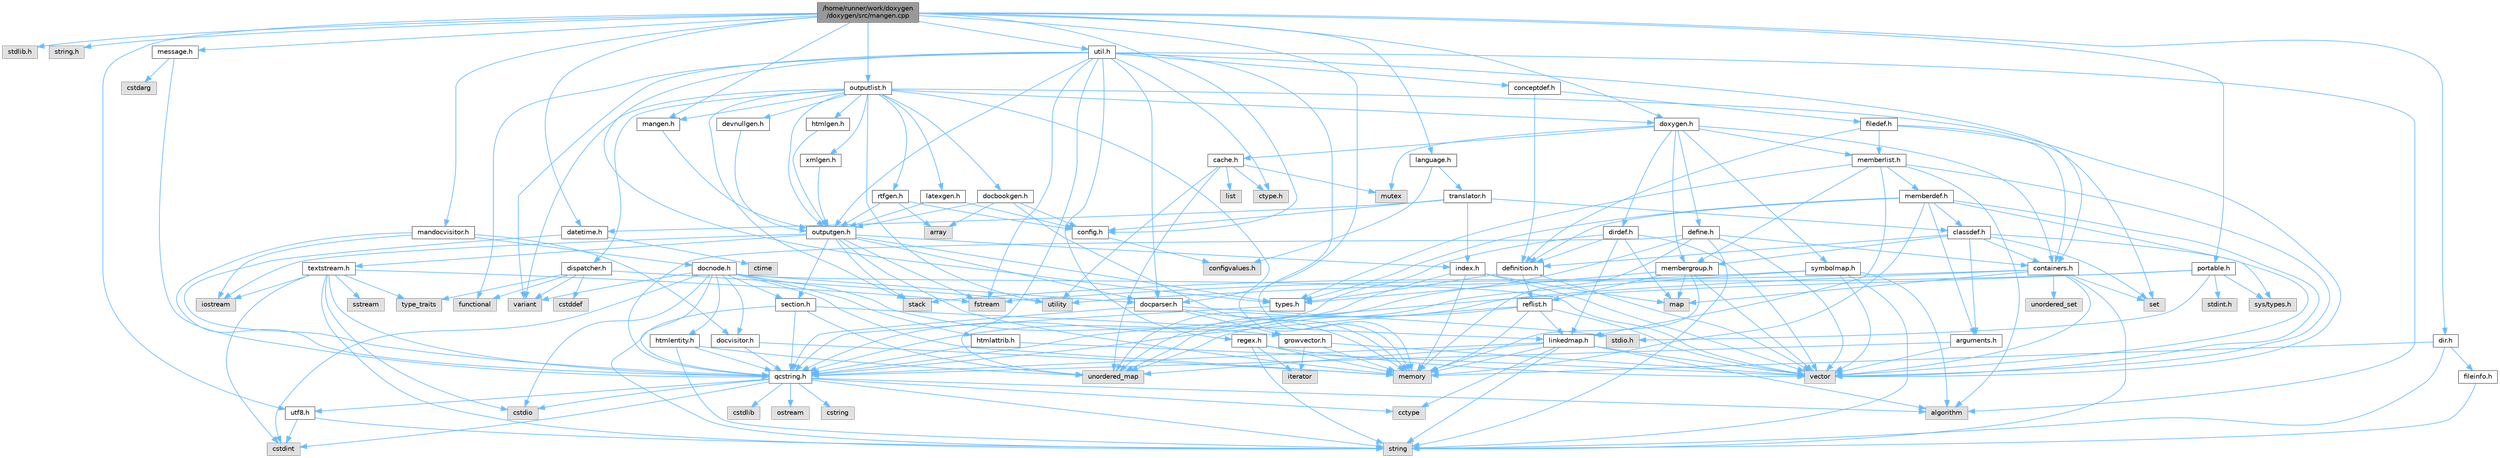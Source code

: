 digraph "/home/runner/work/doxygen/doxygen/src/mangen.cpp"
{
 // INTERACTIVE_SVG=YES
 // LATEX_PDF_SIZE
  bgcolor="transparent";
  edge [fontname=Helvetica,fontsize=10,labelfontname=Helvetica,labelfontsize=10];
  node [fontname=Helvetica,fontsize=10,shape=box,height=0.2,width=0.4];
  Node1 [id="Node000001",label="/home/runner/work/doxygen\l/doxygen/src/mangen.cpp",height=0.2,width=0.4,color="gray40", fillcolor="grey60", style="filled", fontcolor="black",tooltip=" "];
  Node1 -> Node2 [id="edge1_Node000001_Node000002",color="steelblue1",style="solid",tooltip=" "];
  Node2 [id="Node000002",label="stdlib.h",height=0.2,width=0.4,color="grey60", fillcolor="#E0E0E0", style="filled",tooltip=" "];
  Node1 -> Node3 [id="edge2_Node000001_Node000003",color="steelblue1",style="solid",tooltip=" "];
  Node3 [id="Node000003",label="string.h",height=0.2,width=0.4,color="grey60", fillcolor="#E0E0E0", style="filled",tooltip=" "];
  Node1 -> Node4 [id="edge3_Node000001_Node000004",color="steelblue1",style="solid",tooltip=" "];
  Node4 [id="Node000004",label="message.h",height=0.2,width=0.4,color="grey40", fillcolor="white", style="filled",URL="$d2/d0d/message_8h.html",tooltip=" "];
  Node4 -> Node5 [id="edge4_Node000004_Node000005",color="steelblue1",style="solid",tooltip=" "];
  Node5 [id="Node000005",label="cstdarg",height=0.2,width=0.4,color="grey60", fillcolor="#E0E0E0", style="filled",tooltip=" "];
  Node4 -> Node6 [id="edge5_Node000004_Node000006",color="steelblue1",style="solid",tooltip=" "];
  Node6 [id="Node000006",label="qcstring.h",height=0.2,width=0.4,color="grey40", fillcolor="white", style="filled",URL="$d7/d5c/qcstring_8h.html",tooltip=" "];
  Node6 -> Node7 [id="edge6_Node000006_Node000007",color="steelblue1",style="solid",tooltip=" "];
  Node7 [id="Node000007",label="string",height=0.2,width=0.4,color="grey60", fillcolor="#E0E0E0", style="filled",tooltip=" "];
  Node6 -> Node8 [id="edge7_Node000006_Node000008",color="steelblue1",style="solid",tooltip=" "];
  Node8 [id="Node000008",label="algorithm",height=0.2,width=0.4,color="grey60", fillcolor="#E0E0E0", style="filled",tooltip=" "];
  Node6 -> Node9 [id="edge8_Node000006_Node000009",color="steelblue1",style="solid",tooltip=" "];
  Node9 [id="Node000009",label="cctype",height=0.2,width=0.4,color="grey60", fillcolor="#E0E0E0", style="filled",tooltip=" "];
  Node6 -> Node10 [id="edge9_Node000006_Node000010",color="steelblue1",style="solid",tooltip=" "];
  Node10 [id="Node000010",label="cstring",height=0.2,width=0.4,color="grey60", fillcolor="#E0E0E0", style="filled",tooltip=" "];
  Node6 -> Node11 [id="edge10_Node000006_Node000011",color="steelblue1",style="solid",tooltip=" "];
  Node11 [id="Node000011",label="cstdio",height=0.2,width=0.4,color="grey60", fillcolor="#E0E0E0", style="filled",tooltip=" "];
  Node6 -> Node12 [id="edge11_Node000006_Node000012",color="steelblue1",style="solid",tooltip=" "];
  Node12 [id="Node000012",label="cstdlib",height=0.2,width=0.4,color="grey60", fillcolor="#E0E0E0", style="filled",tooltip=" "];
  Node6 -> Node13 [id="edge12_Node000006_Node000013",color="steelblue1",style="solid",tooltip=" "];
  Node13 [id="Node000013",label="cstdint",height=0.2,width=0.4,color="grey60", fillcolor="#E0E0E0", style="filled",tooltip=" "];
  Node6 -> Node14 [id="edge13_Node000006_Node000014",color="steelblue1",style="solid",tooltip=" "];
  Node14 [id="Node000014",label="ostream",height=0.2,width=0.4,color="grey60", fillcolor="#E0E0E0", style="filled",tooltip=" "];
  Node6 -> Node15 [id="edge14_Node000006_Node000015",color="steelblue1",style="solid",tooltip=" "];
  Node15 [id="Node000015",label="utf8.h",height=0.2,width=0.4,color="grey40", fillcolor="white", style="filled",URL="$db/d7c/utf8_8h.html",tooltip="Various UTF8 related helper functions."];
  Node15 -> Node13 [id="edge15_Node000015_Node000013",color="steelblue1",style="solid",tooltip=" "];
  Node15 -> Node7 [id="edge16_Node000015_Node000007",color="steelblue1",style="solid",tooltip=" "];
  Node1 -> Node16 [id="edge17_Node000001_Node000016",color="steelblue1",style="solid",tooltip=" "];
  Node16 [id="Node000016",label="mangen.h",height=0.2,width=0.4,color="grey40", fillcolor="white", style="filled",URL="$da/dc0/mangen_8h.html",tooltip=" "];
  Node16 -> Node17 [id="edge18_Node000016_Node000017",color="steelblue1",style="solid",tooltip=" "];
  Node17 [id="Node000017",label="outputgen.h",height=0.2,width=0.4,color="grey40", fillcolor="white", style="filled",URL="$df/d06/outputgen_8h.html",tooltip=" "];
  Node17 -> Node18 [id="edge19_Node000017_Node000018",color="steelblue1",style="solid",tooltip=" "];
  Node18 [id="Node000018",label="memory",height=0.2,width=0.4,color="grey60", fillcolor="#E0E0E0", style="filled",tooltip=" "];
  Node17 -> Node19 [id="edge20_Node000017_Node000019",color="steelblue1",style="solid",tooltip=" "];
  Node19 [id="Node000019",label="stack",height=0.2,width=0.4,color="grey60", fillcolor="#E0E0E0", style="filled",tooltip=" "];
  Node17 -> Node20 [id="edge21_Node000017_Node000020",color="steelblue1",style="solid",tooltip=" "];
  Node20 [id="Node000020",label="iostream",height=0.2,width=0.4,color="grey60", fillcolor="#E0E0E0", style="filled",tooltip=" "];
  Node17 -> Node21 [id="edge22_Node000017_Node000021",color="steelblue1",style="solid",tooltip=" "];
  Node21 [id="Node000021",label="fstream",height=0.2,width=0.4,color="grey60", fillcolor="#E0E0E0", style="filled",tooltip=" "];
  Node17 -> Node22 [id="edge23_Node000017_Node000022",color="steelblue1",style="solid",tooltip=" "];
  Node22 [id="Node000022",label="types.h",height=0.2,width=0.4,color="grey40", fillcolor="white", style="filled",URL="$d9/d49/types_8h.html",tooltip="This file contains a number of basic enums and types."];
  Node22 -> Node6 [id="edge24_Node000022_Node000006",color="steelblue1",style="solid",tooltip=" "];
  Node17 -> Node23 [id="edge25_Node000017_Node000023",color="steelblue1",style="solid",tooltip=" "];
  Node23 [id="Node000023",label="index.h",height=0.2,width=0.4,color="grey40", fillcolor="white", style="filled",URL="$d1/db5/index_8h.html",tooltip=" "];
  Node23 -> Node18 [id="edge26_Node000023_Node000018",color="steelblue1",style="solid",tooltip=" "];
  Node23 -> Node24 [id="edge27_Node000023_Node000024",color="steelblue1",style="solid",tooltip=" "];
  Node24 [id="Node000024",label="vector",height=0.2,width=0.4,color="grey60", fillcolor="#E0E0E0", style="filled",tooltip=" "];
  Node23 -> Node25 [id="edge28_Node000023_Node000025",color="steelblue1",style="solid",tooltip=" "];
  Node25 [id="Node000025",label="map",height=0.2,width=0.4,color="grey60", fillcolor="#E0E0E0", style="filled",tooltip=" "];
  Node23 -> Node6 [id="edge29_Node000023_Node000006",color="steelblue1",style="solid",tooltip=" "];
  Node17 -> Node26 [id="edge30_Node000017_Node000026",color="steelblue1",style="solid",tooltip=" "];
  Node26 [id="Node000026",label="section.h",height=0.2,width=0.4,color="grey40", fillcolor="white", style="filled",URL="$d1/d2a/section_8h.html",tooltip=" "];
  Node26 -> Node7 [id="edge31_Node000026_Node000007",color="steelblue1",style="solid",tooltip=" "];
  Node26 -> Node27 [id="edge32_Node000026_Node000027",color="steelblue1",style="solid",tooltip=" "];
  Node27 [id="Node000027",label="unordered_map",height=0.2,width=0.4,color="grey60", fillcolor="#E0E0E0", style="filled",tooltip=" "];
  Node26 -> Node6 [id="edge33_Node000026_Node000006",color="steelblue1",style="solid",tooltip=" "];
  Node26 -> Node28 [id="edge34_Node000026_Node000028",color="steelblue1",style="solid",tooltip=" "];
  Node28 [id="Node000028",label="linkedmap.h",height=0.2,width=0.4,color="grey40", fillcolor="white", style="filled",URL="$da/de1/linkedmap_8h.html",tooltip=" "];
  Node28 -> Node27 [id="edge35_Node000028_Node000027",color="steelblue1",style="solid",tooltip=" "];
  Node28 -> Node24 [id="edge36_Node000028_Node000024",color="steelblue1",style="solid",tooltip=" "];
  Node28 -> Node18 [id="edge37_Node000028_Node000018",color="steelblue1",style="solid",tooltip=" "];
  Node28 -> Node7 [id="edge38_Node000028_Node000007",color="steelblue1",style="solid",tooltip=" "];
  Node28 -> Node8 [id="edge39_Node000028_Node000008",color="steelblue1",style="solid",tooltip=" "];
  Node28 -> Node9 [id="edge40_Node000028_Node000009",color="steelblue1",style="solid",tooltip=" "];
  Node28 -> Node6 [id="edge41_Node000028_Node000006",color="steelblue1",style="solid",tooltip=" "];
  Node17 -> Node29 [id="edge42_Node000017_Node000029",color="steelblue1",style="solid",tooltip=" "];
  Node29 [id="Node000029",label="textstream.h",height=0.2,width=0.4,color="grey40", fillcolor="white", style="filled",URL="$d4/d7d/textstream_8h.html",tooltip=" "];
  Node29 -> Node7 [id="edge43_Node000029_Node000007",color="steelblue1",style="solid",tooltip=" "];
  Node29 -> Node20 [id="edge44_Node000029_Node000020",color="steelblue1",style="solid",tooltip=" "];
  Node29 -> Node30 [id="edge45_Node000029_Node000030",color="steelblue1",style="solid",tooltip=" "];
  Node30 [id="Node000030",label="sstream",height=0.2,width=0.4,color="grey60", fillcolor="#E0E0E0", style="filled",tooltip=" "];
  Node29 -> Node13 [id="edge46_Node000029_Node000013",color="steelblue1",style="solid",tooltip=" "];
  Node29 -> Node11 [id="edge47_Node000029_Node000011",color="steelblue1",style="solid",tooltip=" "];
  Node29 -> Node21 [id="edge48_Node000029_Node000021",color="steelblue1",style="solid",tooltip=" "];
  Node29 -> Node31 [id="edge49_Node000029_Node000031",color="steelblue1",style="solid",tooltip=" "];
  Node31 [id="Node000031",label="type_traits",height=0.2,width=0.4,color="grey60", fillcolor="#E0E0E0", style="filled",tooltip=" "];
  Node29 -> Node6 [id="edge50_Node000029_Node000006",color="steelblue1",style="solid",tooltip=" "];
  Node17 -> Node32 [id="edge51_Node000017_Node000032",color="steelblue1",style="solid",tooltip=" "];
  Node32 [id="Node000032",label="docparser.h",height=0.2,width=0.4,color="grey40", fillcolor="white", style="filled",URL="$de/d9c/docparser_8h.html",tooltip=" "];
  Node32 -> Node33 [id="edge52_Node000032_Node000033",color="steelblue1",style="solid",tooltip=" "];
  Node33 [id="Node000033",label="stdio.h",height=0.2,width=0.4,color="grey60", fillcolor="#E0E0E0", style="filled",tooltip=" "];
  Node32 -> Node18 [id="edge53_Node000032_Node000018",color="steelblue1",style="solid",tooltip=" "];
  Node32 -> Node6 [id="edge54_Node000032_Node000006",color="steelblue1",style="solid",tooltip=" "];
  Node32 -> Node34 [id="edge55_Node000032_Node000034",color="steelblue1",style="solid",tooltip=" "];
  Node34 [id="Node000034",label="growvector.h",height=0.2,width=0.4,color="grey40", fillcolor="white", style="filled",URL="$d7/d50/growvector_8h.html",tooltip=" "];
  Node34 -> Node24 [id="edge56_Node000034_Node000024",color="steelblue1",style="solid",tooltip=" "];
  Node34 -> Node18 [id="edge57_Node000034_Node000018",color="steelblue1",style="solid",tooltip=" "];
  Node34 -> Node35 [id="edge58_Node000034_Node000035",color="steelblue1",style="solid",tooltip=" "];
  Node35 [id="Node000035",label="iterator",height=0.2,width=0.4,color="grey60", fillcolor="#E0E0E0", style="filled",tooltip=" "];
  Node1 -> Node36 [id="edge59_Node000001_Node000036",color="steelblue1",style="solid",tooltip=" "];
  Node36 [id="Node000036",label="config.h",height=0.2,width=0.4,color="grey40", fillcolor="white", style="filled",URL="$db/d16/config_8h.html",tooltip=" "];
  Node36 -> Node37 [id="edge60_Node000036_Node000037",color="steelblue1",style="solid",tooltip=" "];
  Node37 [id="Node000037",label="configvalues.h",height=0.2,width=0.4,color="grey60", fillcolor="#E0E0E0", style="filled",tooltip=" "];
  Node1 -> Node38 [id="edge61_Node000001_Node000038",color="steelblue1",style="solid",tooltip=" "];
  Node38 [id="Node000038",label="util.h",height=0.2,width=0.4,color="grey40", fillcolor="white", style="filled",URL="$d8/d3c/util_8h.html",tooltip="A bunch of utility functions."];
  Node38 -> Node18 [id="edge62_Node000038_Node000018",color="steelblue1",style="solid",tooltip=" "];
  Node38 -> Node27 [id="edge63_Node000038_Node000027",color="steelblue1",style="solid",tooltip=" "];
  Node38 -> Node8 [id="edge64_Node000038_Node000008",color="steelblue1",style="solid",tooltip=" "];
  Node38 -> Node39 [id="edge65_Node000038_Node000039",color="steelblue1",style="solid",tooltip=" "];
  Node39 [id="Node000039",label="functional",height=0.2,width=0.4,color="grey60", fillcolor="#E0E0E0", style="filled",tooltip=" "];
  Node38 -> Node21 [id="edge66_Node000038_Node000021",color="steelblue1",style="solid",tooltip=" "];
  Node38 -> Node40 [id="edge67_Node000038_Node000040",color="steelblue1",style="solid",tooltip=" "];
  Node40 [id="Node000040",label="variant",height=0.2,width=0.4,color="grey60", fillcolor="#E0E0E0", style="filled",tooltip=" "];
  Node38 -> Node41 [id="edge68_Node000038_Node000041",color="steelblue1",style="solid",tooltip=" "];
  Node41 [id="Node000041",label="ctype.h",height=0.2,width=0.4,color="grey60", fillcolor="#E0E0E0", style="filled",tooltip=" "];
  Node38 -> Node22 [id="edge69_Node000038_Node000022",color="steelblue1",style="solid",tooltip=" "];
  Node38 -> Node32 [id="edge70_Node000038_Node000032",color="steelblue1",style="solid",tooltip=" "];
  Node38 -> Node42 [id="edge71_Node000038_Node000042",color="steelblue1",style="solid",tooltip=" "];
  Node42 [id="Node000042",label="containers.h",height=0.2,width=0.4,color="grey40", fillcolor="white", style="filled",URL="$d5/d75/containers_8h.html",tooltip=" "];
  Node42 -> Node24 [id="edge72_Node000042_Node000024",color="steelblue1",style="solid",tooltip=" "];
  Node42 -> Node7 [id="edge73_Node000042_Node000007",color="steelblue1",style="solid",tooltip=" "];
  Node42 -> Node43 [id="edge74_Node000042_Node000043",color="steelblue1",style="solid",tooltip=" "];
  Node43 [id="Node000043",label="set",height=0.2,width=0.4,color="grey60", fillcolor="#E0E0E0", style="filled",tooltip=" "];
  Node42 -> Node25 [id="edge75_Node000042_Node000025",color="steelblue1",style="solid",tooltip=" "];
  Node42 -> Node44 [id="edge76_Node000042_Node000044",color="steelblue1",style="solid",tooltip=" "];
  Node44 [id="Node000044",label="unordered_set",height=0.2,width=0.4,color="grey60", fillcolor="#E0E0E0", style="filled",tooltip=" "];
  Node42 -> Node27 [id="edge77_Node000042_Node000027",color="steelblue1",style="solid",tooltip=" "];
  Node42 -> Node19 [id="edge78_Node000042_Node000019",color="steelblue1",style="solid",tooltip=" "];
  Node38 -> Node17 [id="edge79_Node000038_Node000017",color="steelblue1",style="solid",tooltip=" "];
  Node38 -> Node45 [id="edge80_Node000038_Node000045",color="steelblue1",style="solid",tooltip=" "];
  Node45 [id="Node000045",label="regex.h",height=0.2,width=0.4,color="grey40", fillcolor="white", style="filled",URL="$d1/d21/regex_8h.html",tooltip=" "];
  Node45 -> Node18 [id="edge81_Node000045_Node000018",color="steelblue1",style="solid",tooltip=" "];
  Node45 -> Node7 [id="edge82_Node000045_Node000007",color="steelblue1",style="solid",tooltip=" "];
  Node45 -> Node24 [id="edge83_Node000045_Node000024",color="steelblue1",style="solid",tooltip=" "];
  Node45 -> Node35 [id="edge84_Node000045_Node000035",color="steelblue1",style="solid",tooltip=" "];
  Node38 -> Node46 [id="edge85_Node000038_Node000046",color="steelblue1",style="solid",tooltip=" "];
  Node46 [id="Node000046",label="conceptdef.h",height=0.2,width=0.4,color="grey40", fillcolor="white", style="filled",URL="$da/df1/conceptdef_8h.html",tooltip=" "];
  Node46 -> Node47 [id="edge86_Node000046_Node000047",color="steelblue1",style="solid",tooltip=" "];
  Node47 [id="Node000047",label="definition.h",height=0.2,width=0.4,color="grey40", fillcolor="white", style="filled",URL="$df/da1/definition_8h.html",tooltip=" "];
  Node47 -> Node24 [id="edge87_Node000047_Node000024",color="steelblue1",style="solid",tooltip=" "];
  Node47 -> Node22 [id="edge88_Node000047_Node000022",color="steelblue1",style="solid",tooltip=" "];
  Node47 -> Node48 [id="edge89_Node000047_Node000048",color="steelblue1",style="solid",tooltip=" "];
  Node48 [id="Node000048",label="reflist.h",height=0.2,width=0.4,color="grey40", fillcolor="white", style="filled",URL="$d1/d02/reflist_8h.html",tooltip=" "];
  Node48 -> Node24 [id="edge90_Node000048_Node000024",color="steelblue1",style="solid",tooltip=" "];
  Node48 -> Node27 [id="edge91_Node000048_Node000027",color="steelblue1",style="solid",tooltip=" "];
  Node48 -> Node18 [id="edge92_Node000048_Node000018",color="steelblue1",style="solid",tooltip=" "];
  Node48 -> Node6 [id="edge93_Node000048_Node000006",color="steelblue1",style="solid",tooltip=" "];
  Node48 -> Node28 [id="edge94_Node000048_Node000028",color="steelblue1",style="solid",tooltip=" "];
  Node46 -> Node49 [id="edge95_Node000046_Node000049",color="steelblue1",style="solid",tooltip=" "];
  Node49 [id="Node000049",label="filedef.h",height=0.2,width=0.4,color="grey40", fillcolor="white", style="filled",URL="$d4/d3a/filedef_8h.html",tooltip=" "];
  Node49 -> Node43 [id="edge96_Node000049_Node000043",color="steelblue1",style="solid",tooltip=" "];
  Node49 -> Node47 [id="edge97_Node000049_Node000047",color="steelblue1",style="solid",tooltip=" "];
  Node49 -> Node50 [id="edge98_Node000049_Node000050",color="steelblue1",style="solid",tooltip=" "];
  Node50 [id="Node000050",label="memberlist.h",height=0.2,width=0.4,color="grey40", fillcolor="white", style="filled",URL="$dd/d78/memberlist_8h.html",tooltip=" "];
  Node50 -> Node24 [id="edge99_Node000050_Node000024",color="steelblue1",style="solid",tooltip=" "];
  Node50 -> Node8 [id="edge100_Node000050_Node000008",color="steelblue1",style="solid",tooltip=" "];
  Node50 -> Node51 [id="edge101_Node000050_Node000051",color="steelblue1",style="solid",tooltip=" "];
  Node51 [id="Node000051",label="memberdef.h",height=0.2,width=0.4,color="grey40", fillcolor="white", style="filled",URL="$d4/d46/memberdef_8h.html",tooltip=" "];
  Node51 -> Node24 [id="edge102_Node000051_Node000024",color="steelblue1",style="solid",tooltip=" "];
  Node51 -> Node18 [id="edge103_Node000051_Node000018",color="steelblue1",style="solid",tooltip=" "];
  Node51 -> Node52 [id="edge104_Node000051_Node000052",color="steelblue1",style="solid",tooltip=" "];
  Node52 [id="Node000052",label="sys/types.h",height=0.2,width=0.4,color="grey60", fillcolor="#E0E0E0", style="filled",tooltip=" "];
  Node51 -> Node22 [id="edge105_Node000051_Node000022",color="steelblue1",style="solid",tooltip=" "];
  Node51 -> Node47 [id="edge106_Node000051_Node000047",color="steelblue1",style="solid",tooltip=" "];
  Node51 -> Node53 [id="edge107_Node000051_Node000053",color="steelblue1",style="solid",tooltip=" "];
  Node53 [id="Node000053",label="arguments.h",height=0.2,width=0.4,color="grey40", fillcolor="white", style="filled",URL="$df/d9b/arguments_8h.html",tooltip=" "];
  Node53 -> Node24 [id="edge108_Node000053_Node000024",color="steelblue1",style="solid",tooltip=" "];
  Node53 -> Node6 [id="edge109_Node000053_Node000006",color="steelblue1",style="solid",tooltip=" "];
  Node51 -> Node54 [id="edge110_Node000051_Node000054",color="steelblue1",style="solid",tooltip=" "];
  Node54 [id="Node000054",label="classdef.h",height=0.2,width=0.4,color="grey40", fillcolor="white", style="filled",URL="$d1/da6/classdef_8h.html",tooltip=" "];
  Node54 -> Node24 [id="edge111_Node000054_Node000024",color="steelblue1",style="solid",tooltip=" "];
  Node54 -> Node43 [id="edge112_Node000054_Node000043",color="steelblue1",style="solid",tooltip=" "];
  Node54 -> Node42 [id="edge113_Node000054_Node000042",color="steelblue1",style="solid",tooltip=" "];
  Node54 -> Node47 [id="edge114_Node000054_Node000047",color="steelblue1",style="solid",tooltip=" "];
  Node54 -> Node53 [id="edge115_Node000054_Node000053",color="steelblue1",style="solid",tooltip=" "];
  Node54 -> Node55 [id="edge116_Node000054_Node000055",color="steelblue1",style="solid",tooltip=" "];
  Node55 [id="Node000055",label="membergroup.h",height=0.2,width=0.4,color="grey40", fillcolor="white", style="filled",URL="$d9/d11/membergroup_8h.html",tooltip=" "];
  Node55 -> Node24 [id="edge117_Node000055_Node000024",color="steelblue1",style="solid",tooltip=" "];
  Node55 -> Node25 [id="edge118_Node000055_Node000025",color="steelblue1",style="solid",tooltip=" "];
  Node55 -> Node18 [id="edge119_Node000055_Node000018",color="steelblue1",style="solid",tooltip=" "];
  Node55 -> Node22 [id="edge120_Node000055_Node000022",color="steelblue1",style="solid",tooltip=" "];
  Node55 -> Node48 [id="edge121_Node000055_Node000048",color="steelblue1",style="solid",tooltip=" "];
  Node50 -> Node28 [id="edge122_Node000050_Node000028",color="steelblue1",style="solid",tooltip=" "];
  Node50 -> Node22 [id="edge123_Node000050_Node000022",color="steelblue1",style="solid",tooltip=" "];
  Node50 -> Node55 [id="edge124_Node000050_Node000055",color="steelblue1",style="solid",tooltip=" "];
  Node49 -> Node42 [id="edge125_Node000049_Node000042",color="steelblue1",style="solid",tooltip=" "];
  Node1 -> Node56 [id="edge126_Node000001_Node000056",color="steelblue1",style="solid",tooltip=" "];
  Node56 [id="Node000056",label="doxygen.h",height=0.2,width=0.4,color="grey40", fillcolor="white", style="filled",URL="$d1/da1/doxygen_8h.html",tooltip=" "];
  Node56 -> Node57 [id="edge127_Node000056_Node000057",color="steelblue1",style="solid",tooltip=" "];
  Node57 [id="Node000057",label="mutex",height=0.2,width=0.4,color="grey60", fillcolor="#E0E0E0", style="filled",tooltip=" "];
  Node56 -> Node42 [id="edge128_Node000056_Node000042",color="steelblue1",style="solid",tooltip=" "];
  Node56 -> Node55 [id="edge129_Node000056_Node000055",color="steelblue1",style="solid",tooltip=" "];
  Node56 -> Node58 [id="edge130_Node000056_Node000058",color="steelblue1",style="solid",tooltip=" "];
  Node58 [id="Node000058",label="dirdef.h",height=0.2,width=0.4,color="grey40", fillcolor="white", style="filled",URL="$d6/d15/dirdef_8h.html",tooltip=" "];
  Node58 -> Node24 [id="edge131_Node000058_Node000024",color="steelblue1",style="solid",tooltip=" "];
  Node58 -> Node25 [id="edge132_Node000058_Node000025",color="steelblue1",style="solid",tooltip=" "];
  Node58 -> Node6 [id="edge133_Node000058_Node000006",color="steelblue1",style="solid",tooltip=" "];
  Node58 -> Node28 [id="edge134_Node000058_Node000028",color="steelblue1",style="solid",tooltip=" "];
  Node58 -> Node47 [id="edge135_Node000058_Node000047",color="steelblue1",style="solid",tooltip=" "];
  Node56 -> Node50 [id="edge136_Node000056_Node000050",color="steelblue1",style="solid",tooltip=" "];
  Node56 -> Node59 [id="edge137_Node000056_Node000059",color="steelblue1",style="solid",tooltip=" "];
  Node59 [id="Node000059",label="define.h",height=0.2,width=0.4,color="grey40", fillcolor="white", style="filled",URL="$df/d67/define_8h.html",tooltip=" "];
  Node59 -> Node24 [id="edge138_Node000059_Node000024",color="steelblue1",style="solid",tooltip=" "];
  Node59 -> Node18 [id="edge139_Node000059_Node000018",color="steelblue1",style="solid",tooltip=" "];
  Node59 -> Node7 [id="edge140_Node000059_Node000007",color="steelblue1",style="solid",tooltip=" "];
  Node59 -> Node27 [id="edge141_Node000059_Node000027",color="steelblue1",style="solid",tooltip=" "];
  Node59 -> Node6 [id="edge142_Node000059_Node000006",color="steelblue1",style="solid",tooltip=" "];
  Node59 -> Node42 [id="edge143_Node000059_Node000042",color="steelblue1",style="solid",tooltip=" "];
  Node56 -> Node60 [id="edge144_Node000056_Node000060",color="steelblue1",style="solid",tooltip=" "];
  Node60 [id="Node000060",label="cache.h",height=0.2,width=0.4,color="grey40", fillcolor="white", style="filled",URL="$d3/d26/cache_8h.html",tooltip=" "];
  Node60 -> Node61 [id="edge145_Node000060_Node000061",color="steelblue1",style="solid",tooltip=" "];
  Node61 [id="Node000061",label="list",height=0.2,width=0.4,color="grey60", fillcolor="#E0E0E0", style="filled",tooltip=" "];
  Node60 -> Node27 [id="edge146_Node000060_Node000027",color="steelblue1",style="solid",tooltip=" "];
  Node60 -> Node57 [id="edge147_Node000060_Node000057",color="steelblue1",style="solid",tooltip=" "];
  Node60 -> Node62 [id="edge148_Node000060_Node000062",color="steelblue1",style="solid",tooltip=" "];
  Node62 [id="Node000062",label="utility",height=0.2,width=0.4,color="grey60", fillcolor="#E0E0E0", style="filled",tooltip=" "];
  Node60 -> Node41 [id="edge149_Node000060_Node000041",color="steelblue1",style="solid",tooltip=" "];
  Node56 -> Node63 [id="edge150_Node000056_Node000063",color="steelblue1",style="solid",tooltip=" "];
  Node63 [id="Node000063",label="symbolmap.h",height=0.2,width=0.4,color="grey40", fillcolor="white", style="filled",URL="$d7/ddd/symbolmap_8h.html",tooltip=" "];
  Node63 -> Node8 [id="edge151_Node000063_Node000008",color="steelblue1",style="solid",tooltip=" "];
  Node63 -> Node27 [id="edge152_Node000063_Node000027",color="steelblue1",style="solid",tooltip=" "];
  Node63 -> Node24 [id="edge153_Node000063_Node000024",color="steelblue1",style="solid",tooltip=" "];
  Node63 -> Node7 [id="edge154_Node000063_Node000007",color="steelblue1",style="solid",tooltip=" "];
  Node63 -> Node62 [id="edge155_Node000063_Node000062",color="steelblue1",style="solid",tooltip=" "];
  Node1 -> Node32 [id="edge156_Node000001_Node000032",color="steelblue1",style="solid",tooltip=" "];
  Node1 -> Node64 [id="edge157_Node000001_Node000064",color="steelblue1",style="solid",tooltip=" "];
  Node64 [id="Node000064",label="mandocvisitor.h",height=0.2,width=0.4,color="grey40", fillcolor="white", style="filled",URL="$d6/d6e/mandocvisitor_8h.html",tooltip=" "];
  Node64 -> Node20 [id="edge158_Node000064_Node000020",color="steelblue1",style="solid",tooltip=" "];
  Node64 -> Node6 [id="edge159_Node000064_Node000006",color="steelblue1",style="solid",tooltip=" "];
  Node64 -> Node65 [id="edge160_Node000064_Node000065",color="steelblue1",style="solid",tooltip=" "];
  Node65 [id="Node000065",label="docvisitor.h",height=0.2,width=0.4,color="grey40", fillcolor="white", style="filled",URL="$d2/d3c/docvisitor_8h.html",tooltip=" "];
  Node65 -> Node18 [id="edge161_Node000065_Node000018",color="steelblue1",style="solid",tooltip=" "];
  Node65 -> Node6 [id="edge162_Node000065_Node000006",color="steelblue1",style="solid",tooltip=" "];
  Node64 -> Node66 [id="edge163_Node000064_Node000066",color="steelblue1",style="solid",tooltip=" "];
  Node66 [id="Node000066",label="docnode.h",height=0.2,width=0.4,color="grey40", fillcolor="white", style="filled",URL="$de/d2b/docnode_8h.html",tooltip=" "];
  Node66 -> Node11 [id="edge164_Node000066_Node000011",color="steelblue1",style="solid",tooltip=" "];
  Node66 -> Node13 [id="edge165_Node000066_Node000013",color="steelblue1",style="solid",tooltip=" "];
  Node66 -> Node24 [id="edge166_Node000066_Node000024",color="steelblue1",style="solid",tooltip=" "];
  Node66 -> Node18 [id="edge167_Node000066_Node000018",color="steelblue1",style="solid",tooltip=" "];
  Node66 -> Node40 [id="edge168_Node000066_Node000040",color="steelblue1",style="solid",tooltip=" "];
  Node66 -> Node6 [id="edge169_Node000066_Node000006",color="steelblue1",style="solid",tooltip=" "];
  Node66 -> Node65 [id="edge170_Node000066_Node000065",color="steelblue1",style="solid",tooltip=" "];
  Node66 -> Node32 [id="edge171_Node000066_Node000032",color="steelblue1",style="solid",tooltip=" "];
  Node66 -> Node67 [id="edge172_Node000066_Node000067",color="steelblue1",style="solid",tooltip=" "];
  Node67 [id="Node000067",label="htmlattrib.h",height=0.2,width=0.4,color="grey40", fillcolor="white", style="filled",URL="$d0/d73/htmlattrib_8h.html",tooltip=" "];
  Node67 -> Node24 [id="edge173_Node000067_Node000024",color="steelblue1",style="solid",tooltip=" "];
  Node67 -> Node6 [id="edge174_Node000067_Node000006",color="steelblue1",style="solid",tooltip=" "];
  Node66 -> Node68 [id="edge175_Node000066_Node000068",color="steelblue1",style="solid",tooltip=" "];
  Node68 [id="Node000068",label="htmlentity.h",height=0.2,width=0.4,color="grey40", fillcolor="white", style="filled",URL="$db/dc6/htmlentity_8h.html",tooltip=" "];
  Node68 -> Node27 [id="edge176_Node000068_Node000027",color="steelblue1",style="solid",tooltip=" "];
  Node68 -> Node7 [id="edge177_Node000068_Node000007",color="steelblue1",style="solid",tooltip=" "];
  Node68 -> Node6 [id="edge178_Node000068_Node000006",color="steelblue1",style="solid",tooltip=" "];
  Node66 -> Node34 [id="edge179_Node000066_Node000034",color="steelblue1",style="solid",tooltip=" "];
  Node66 -> Node26 [id="edge180_Node000066_Node000026",color="steelblue1",style="solid",tooltip=" "];
  Node1 -> Node69 [id="edge181_Node000001_Node000069",color="steelblue1",style="solid",tooltip=" "];
  Node69 [id="Node000069",label="language.h",height=0.2,width=0.4,color="grey40", fillcolor="white", style="filled",URL="$d8/dce/language_8h.html",tooltip=" "];
  Node69 -> Node70 [id="edge182_Node000069_Node000070",color="steelblue1",style="solid",tooltip=" "];
  Node70 [id="Node000070",label="translator.h",height=0.2,width=0.4,color="grey40", fillcolor="white", style="filled",URL="$d9/df1/translator_8h.html",tooltip=" "];
  Node70 -> Node54 [id="edge183_Node000070_Node000054",color="steelblue1",style="solid",tooltip=" "];
  Node70 -> Node36 [id="edge184_Node000070_Node000036",color="steelblue1",style="solid",tooltip=" "];
  Node70 -> Node71 [id="edge185_Node000070_Node000071",color="steelblue1",style="solid",tooltip=" "];
  Node71 [id="Node000071",label="datetime.h",height=0.2,width=0.4,color="grey40", fillcolor="white", style="filled",URL="$de/d1b/datetime_8h.html",tooltip=" "];
  Node71 -> Node72 [id="edge186_Node000071_Node000072",color="steelblue1",style="solid",tooltip=" "];
  Node72 [id="Node000072",label="ctime",height=0.2,width=0.4,color="grey60", fillcolor="#E0E0E0", style="filled",tooltip=" "];
  Node71 -> Node6 [id="edge187_Node000071_Node000006",color="steelblue1",style="solid",tooltip=" "];
  Node70 -> Node23 [id="edge188_Node000070_Node000023",color="steelblue1",style="solid",tooltip=" "];
  Node69 -> Node37 [id="edge189_Node000069_Node000037",color="steelblue1",style="solid",tooltip=" "];
  Node1 -> Node73 [id="edge190_Node000001_Node000073",color="steelblue1",style="solid",tooltip=" "];
  Node73 [id="Node000073",label="dir.h",height=0.2,width=0.4,color="grey40", fillcolor="white", style="filled",URL="$df/d9c/dir_8h.html",tooltip=" "];
  Node73 -> Node7 [id="edge191_Node000073_Node000007",color="steelblue1",style="solid",tooltip=" "];
  Node73 -> Node18 [id="edge192_Node000073_Node000018",color="steelblue1",style="solid",tooltip=" "];
  Node73 -> Node74 [id="edge193_Node000073_Node000074",color="steelblue1",style="solid",tooltip=" "];
  Node74 [id="Node000074",label="fileinfo.h",height=0.2,width=0.4,color="grey40", fillcolor="white", style="filled",URL="$df/d45/fileinfo_8h.html",tooltip=" "];
  Node74 -> Node7 [id="edge194_Node000074_Node000007",color="steelblue1",style="solid",tooltip=" "];
  Node1 -> Node15 [id="edge195_Node000001_Node000015",color="steelblue1",style="solid",tooltip=" "];
  Node1 -> Node71 [id="edge196_Node000001_Node000071",color="steelblue1",style="solid",tooltip=" "];
  Node1 -> Node75 [id="edge197_Node000001_Node000075",color="steelblue1",style="solid",tooltip=" "];
  Node75 [id="Node000075",label="portable.h",height=0.2,width=0.4,color="grey40", fillcolor="white", style="filled",URL="$d2/de2/portable_8h.html",tooltip="Portable versions of functions that are platform dependent."];
  Node75 -> Node33 [id="edge198_Node000075_Node000033",color="steelblue1",style="solid",tooltip=" "];
  Node75 -> Node52 [id="edge199_Node000075_Node000052",color="steelblue1",style="solid",tooltip=" "];
  Node75 -> Node76 [id="edge200_Node000075_Node000076",color="steelblue1",style="solid",tooltip=" "];
  Node76 [id="Node000076",label="stdint.h",height=0.2,width=0.4,color="grey60", fillcolor="#E0E0E0", style="filled",tooltip=" "];
  Node75 -> Node21 [id="edge201_Node000075_Node000021",color="steelblue1",style="solid",tooltip=" "];
  Node75 -> Node6 [id="edge202_Node000075_Node000006",color="steelblue1",style="solid",tooltip=" "];
  Node1 -> Node77 [id="edge203_Node000001_Node000077",color="steelblue1",style="solid",tooltip=" "];
  Node77 [id="Node000077",label="outputlist.h",height=0.2,width=0.4,color="grey40", fillcolor="white", style="filled",URL="$d2/db9/outputlist_8h.html",tooltip=" "];
  Node77 -> Node62 [id="edge204_Node000077_Node000062",color="steelblue1",style="solid",tooltip=" "];
  Node77 -> Node24 [id="edge205_Node000077_Node000024",color="steelblue1",style="solid",tooltip=" "];
  Node77 -> Node18 [id="edge206_Node000077_Node000018",color="steelblue1",style="solid",tooltip=" "];
  Node77 -> Node40 [id="edge207_Node000077_Node000040",color="steelblue1",style="solid",tooltip=" "];
  Node77 -> Node19 [id="edge208_Node000077_Node000019",color="steelblue1",style="solid",tooltip=" "];
  Node77 -> Node17 [id="edge209_Node000077_Node000017",color="steelblue1",style="solid",tooltip=" "];
  Node77 -> Node56 [id="edge210_Node000077_Node000056",color="steelblue1",style="solid",tooltip=" "];
  Node77 -> Node78 [id="edge211_Node000077_Node000078",color="steelblue1",style="solid",tooltip=" "];
  Node78 [id="Node000078",label="dispatcher.h",height=0.2,width=0.4,color="grey40", fillcolor="white", style="filled",URL="$da/d73/dispatcher_8h.html",tooltip=" "];
  Node78 -> Node79 [id="edge212_Node000078_Node000079",color="steelblue1",style="solid",tooltip=" "];
  Node79 [id="Node000079",label="cstddef",height=0.2,width=0.4,color="grey60", fillcolor="#E0E0E0", style="filled",tooltip=" "];
  Node78 -> Node62 [id="edge213_Node000078_Node000062",color="steelblue1",style="solid",tooltip=" "];
  Node78 -> Node39 [id="edge214_Node000078_Node000039",color="steelblue1",style="solid",tooltip=" "];
  Node78 -> Node40 [id="edge215_Node000078_Node000040",color="steelblue1",style="solid",tooltip=" "];
  Node78 -> Node31 [id="edge216_Node000078_Node000031",color="steelblue1",style="solid",tooltip=" "];
  Node77 -> Node80 [id="edge217_Node000077_Node000080",color="steelblue1",style="solid",tooltip=" "];
  Node80 [id="Node000080",label="htmlgen.h",height=0.2,width=0.4,color="grey40", fillcolor="white", style="filled",URL="$d8/d56/htmlgen_8h.html",tooltip=" "];
  Node80 -> Node17 [id="edge218_Node000080_Node000017",color="steelblue1",style="solid",tooltip=" "];
  Node77 -> Node81 [id="edge219_Node000077_Node000081",color="steelblue1",style="solid",tooltip=" "];
  Node81 [id="Node000081",label="latexgen.h",height=0.2,width=0.4,color="grey40", fillcolor="white", style="filled",URL="$d6/d9c/latexgen_8h.html",tooltip=" "];
  Node81 -> Node36 [id="edge220_Node000081_Node000036",color="steelblue1",style="solid",tooltip=" "];
  Node81 -> Node17 [id="edge221_Node000081_Node000017",color="steelblue1",style="solid",tooltip=" "];
  Node77 -> Node82 [id="edge222_Node000077_Node000082",color="steelblue1",style="solid",tooltip=" "];
  Node82 [id="Node000082",label="rtfgen.h",height=0.2,width=0.4,color="grey40", fillcolor="white", style="filled",URL="$d4/daa/rtfgen_8h.html",tooltip=" "];
  Node82 -> Node83 [id="edge223_Node000082_Node000083",color="steelblue1",style="solid",tooltip=" "];
  Node83 [id="Node000083",label="array",height=0.2,width=0.4,color="grey60", fillcolor="#E0E0E0", style="filled",tooltip=" "];
  Node82 -> Node36 [id="edge224_Node000082_Node000036",color="steelblue1",style="solid",tooltip=" "];
  Node82 -> Node17 [id="edge225_Node000082_Node000017",color="steelblue1",style="solid",tooltip=" "];
  Node77 -> Node16 [id="edge226_Node000077_Node000016",color="steelblue1",style="solid",tooltip=" "];
  Node77 -> Node84 [id="edge227_Node000077_Node000084",color="steelblue1",style="solid",tooltip=" "];
  Node84 [id="Node000084",label="docbookgen.h",height=0.2,width=0.4,color="grey40", fillcolor="white", style="filled",URL="$de/dea/docbookgen_8h.html",tooltip=" "];
  Node84 -> Node18 [id="edge228_Node000084_Node000018",color="steelblue1",style="solid",tooltip=" "];
  Node84 -> Node83 [id="edge229_Node000084_Node000083",color="steelblue1",style="solid",tooltip=" "];
  Node84 -> Node36 [id="edge230_Node000084_Node000036",color="steelblue1",style="solid",tooltip=" "];
  Node84 -> Node17 [id="edge231_Node000084_Node000017",color="steelblue1",style="solid",tooltip=" "];
  Node77 -> Node85 [id="edge232_Node000077_Node000085",color="steelblue1",style="solid",tooltip=" "];
  Node85 [id="Node000085",label="xmlgen.h",height=0.2,width=0.4,color="grey40", fillcolor="white", style="filled",URL="$d9/d67/xmlgen_8h.html",tooltip=" "];
  Node85 -> Node17 [id="edge233_Node000085_Node000017",color="steelblue1",style="solid",tooltip=" "];
  Node77 -> Node86 [id="edge234_Node000077_Node000086",color="steelblue1",style="solid",tooltip=" "];
  Node86 [id="Node000086",label="devnullgen.h",height=0.2,width=0.4,color="grey40", fillcolor="white", style="filled",URL="$d8/de5/devnullgen_8h.html",tooltip=" "];
  Node86 -> Node17 [id="edge235_Node000086_Node000017",color="steelblue1",style="solid",tooltip=" "];
}

